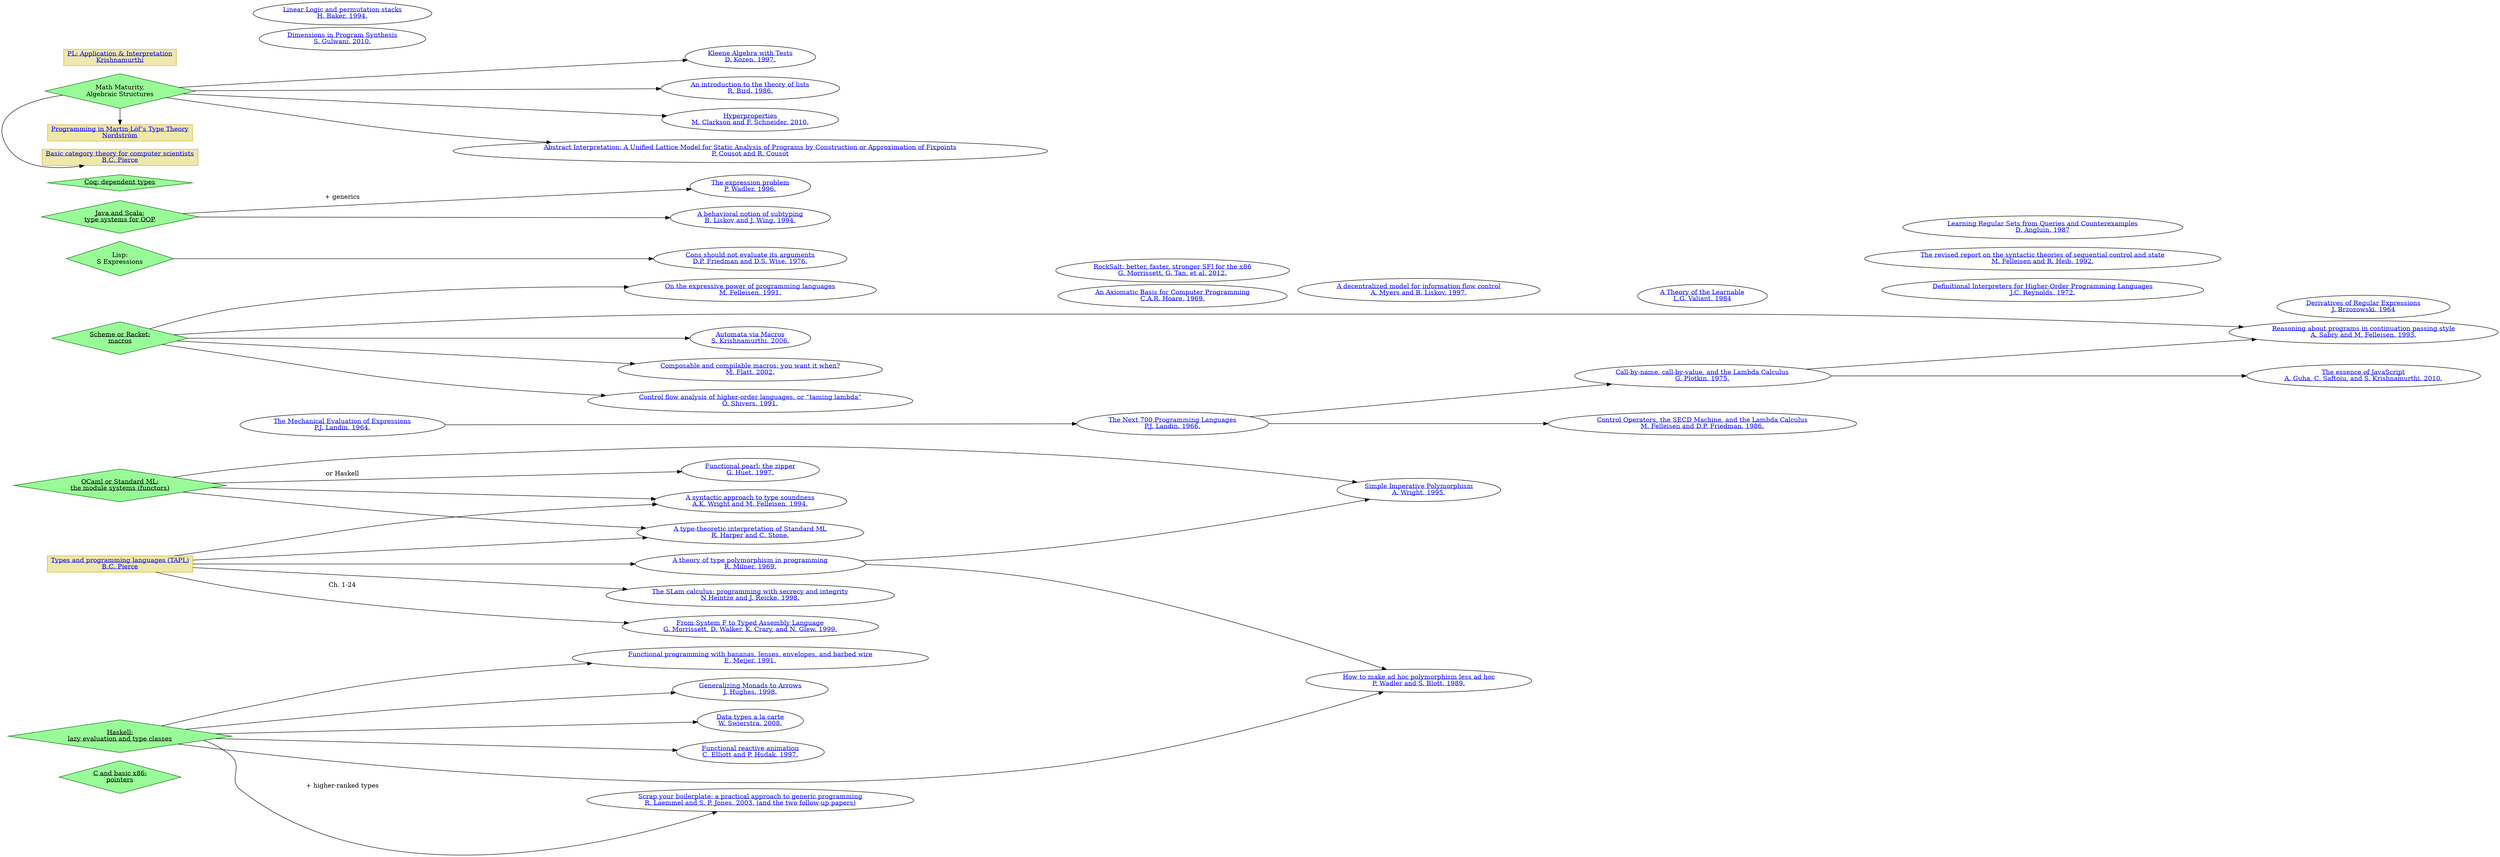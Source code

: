 digraph List {
rankdir=LR;
// rankdir=LR|RL|BT 
node [fontcolor = blue];
// size = "11,100"
// ratio = 10.0

// Contemporary programming languages that you should know
{
    rank = source;
    node [
        shape = diamond, 
        color = darkgreen, 
        fillcolor = palegreen, 
        style=filled,
        fontcolor = black
    ];


    C_x86 [
        label=<<u>C and basic x86:<br/>pointers</u>>
    ];

    OCaml [
        label=<<u>OCaml or Standard ML:<br/>the module systems (functors)</u>>
    ];

    Haskell [
        label=<<u>Haskell:<br/>lazy evaluation and type classes</u>>
    ];

    Scheme [
        label=<<u>Scheme or Racket:<br/>macros</u>>
    ];

    Lisp [
        label=<Lisp:<br/>S Expressions>
    ];

    Java_Scala [
        label=<<u>Java and Scala:<br/>type systems for OOP</u>>
    ];

    Coq [
        label=<<u>Coq: dependent types</u>>
    ];
    
    
    // Other random stuff
    {
        AbstractAlgebra [
            label=<Math Maturity,<br/>Algebraic Structures>
        ];
    }
}


// Books
{
    rank = same;
    node [
        shape = box, 
        color = goldenrod, 
        fillcolor = palegoldenrod, 
        style=filled
    ];

    TAPL [
        label=<<u>Types and programming languages (TAPL)<br/>B.C. Pierce</u>>,
        URL="URL"
    ];

    Basic_category_theory [
        label=<<u>Basic category theory for computer scientists<br/>B.C. Pierce</u>>,
        URL="URL"
    ];
    AbstractAlgebra -> Basic_category_theory;

    Programming_in_M_Type_Theory [
        label=<<u>Programming in Martin-Löf’s Type Theory<br/>Nordström</u>>,
        URL="http://www.cse.chalmers.se/research/group/logic/book/book.pdf"
    ];
    AbstractAlgebra -> Programming_in_M_Type_Theory;

    PL_Application_Interpretation [
        label=<<u>PL: Application &amp; Interpretation<br/>Krishnamurthi</u>>,
        URL="http://cs.brown.edu/courses/cs173/2012/book/book.pdf"
    ]; 
}



// PAPERS!!!
{
    // Semantics

    Friedman1976 [
        label=<<u>Cons should not evaluate its arguments<br/>D.P. Friedman and D.S. Wise. 1976.</u>>,
        URL="https://www.cs.indiana.edu/pub/techreports/TR44.pdf"
    ];
    Lisp -> Friedman1976;

    Reynolds1972 [
        label=<<u>Definitional Interpreters for Higher-Order Programming Languages<br/>J.C. Reynolds. 1972.</u>>,
        URL="https://www.classes.cs.uchicago.edu/archive/2007/fall/22100-1/papers/definterp.pdf"
    ];

    Plotkin1975 [
        label=<<u>Call-by-name, call-by-value, and the Lambda Calculus<br/>G. Plotkin. 1975.</u>>,
        URL="http://homepages.inf.ed.ac.uk/gdp/publications/cbn_cbv_lambda.pdf"
    ];
    Landin1966 -> Plotkin1975;

    Landin1964 [
        label=<<u>The Mechanical Evaluation of Expressions<br/>P.J. Landin. 1964.</u>>,
        URL="https://www.cs.cmu.edu/afs/cs/user/crary/www/819-f09/Landin64.pdf"
    ];

    Landin1966 [
        label=<<u>The Next 700 Programming Languages<br/>P.J. Landin. 1966.</u>>,
        URL="http://homepages.inf.ed.ac.uk/wadler/papers/papers-we-love/landin-next-700.pdf"
    ];
    Landin1964 -> Landin1966;

    Felleisen1986 [
        label=<<u>Control Operators, the SECD Machine, and the Lambda Calculus<br/>M. Felleisen and D.P. Friedman. 1986.</u>>,
        URL="https://www.cs.indiana.edu/ftp/techreports/TR197.pdf"
    ];
    Landin1966 -> Felleisen1986;

    Hoare1969 [
        label=<<u>An Axiomatic Basis for Computer Programming<br/>C.A.R. Hoare. 1969.</u>>,
        URL="https://www.cs.cmu.edu/~crary/819-f09/Hoare69.pdf"
    ];

    Felleisen1991 [
        label=<<u>On the expressive power of programming languages<br/>M. Felleisen. 1991.</u>>,
        URL="https://pdfs.semanticscholar.org/2798/5884a1947b656424b0956f82caeddde546a1.pdf"
    ];
    Scheme -> Felleisen1991;

    Felleisen1992 [
        label=<<u>The revised report on the syntactic theories of sequential control and state<br/>M. Felleisen and R. Heib. 1992.</u>>,
        URL="https://www2.ccs.neu.edu/racket/pubs/tcs92-fh.pdf"
    ];

    Sabry1993 [
        label=<<u>Reasoning about programs in continuation passing style<br/>A. Sabry and M. Felleisen. 1993.</u>>,
        URL="https://www.cs.indiana.edu/~sabry/papers/reasoning-lasc.ps"
    ];
    Scheme -> Sabry1993;
    Plotkin1975 -> Sabry1993;

    Kozen1997 [
        label=<<u>Kleene Algebra with Tests<br/>D. Kozen. 1997.</u>>,
        URL="https://dl.acm.org/citation.cfm?doid=256167.256195"
    ];
    AbstractAlgebra -> Kozen1997;

    Guha2010 [
        label=<<u>The essence of JavaScript<br/>A. Guha, C. Saftoiu, and S. Krishnamurthi. 2010.</u>>,
        URL="https://people.cs.umass.edu/~arjun//papers/2010-guha-ecoop.html"
    ];
    Plotkin1975 -> Guha2010;

    Bird1986 [
        label=<<u>An introduction to the theory of lists<br/>R. Bird. 1986.</u>>,
        URL="https://www.cs.ox.ac.uk/files/3378/PRG56.pdf"
    ];
    AbstractAlgebra -> Bird1986; 



    // Macros

    Krishnamurthi2006 [
        label=<<u>Automata via Macros<br/>S. Krishnamurthi. 2006.</u>>,
        URL="https://cs.brown.edu/~sk/Publications/Papers/Published/sk-automata-macros/paper.pdf"
    ];
    Scheme -> Krishnamurthi2006;

    Flatt2002 [
        label=<<u>Composable and compilable macros: you want it when?<br/>M. Flatt. 2002.</u>>,
        URL="https://www.cs.utah.edu/plt/publications/macromod.pdf"
    ];
    Scheme -> Flatt2002;



    // Type systems: foundations

    Harper [
        label=<<u>A type-theoretic interpretation of Standard ML<br/>R. Harper and C. Stone.</u>>,
        URL="https://www.cs.cmu.edu/~rwh/papers/ttisml/ttisml.pdf"
    ];
    OCaml -> Harper;
    TAPL -> Harper;

    Wright1994 [
        label=<<u>A syntactic approach to type soundness<br/>A.K. Wright and M. Felleisen. 1994.</u>>,
        URL="https://web.eecs.umich.edu/~weimerw/2008-615/reading/wright92syntactic.pdf"
    ];
    OCaml -> Wright1994;
    TAPL -> Wright1994;

    Milner1969 [
        label=<<u>A theory of type polymorphism in programming<br/>R. Milner. 1969.</u>>,
        URL="https://www.sciencedirect.com/science/article/pii/0022000078900144"
    ];
    TAPL -> Milner1969;

    Wadler1989 [
        label=<<u>How to make ad hoc polymorphism less ad hoc<br/>P. Wadler and S. Blott. 1989.</u>>,
        URL="https://dl.acm.org/citation.cfm?doid=75277.75283"
    ];
    Milner1969 -> Wadler1989;
    Haskell -> Wadler1989;

    Wright1995 [
        label=<<u>Simple Imperative Polymorphism<br/>A. Wright. 1995.</u>>,
        URL="https://pdfs.semanticscholar.org/fd1d/87c648622ebbc7f086b26c23a947889bb90d.pdf"
    ];
    OCaml -> Wright1995;
    Milner1969 -> Wright1995;


    // Type systems: applications

    Morrissett2012 [
        label=<<u>RockSalt: better, faster, stronger SFI for the x86<br/>G. Morrissett, G. Tan, et al. 2012.</u>>,
        URL="http://www.cse.psu.edu/~gxt29/papers/rocksalt.pdf"
    ];

    Morrissett1999 [
        label=<<u>From System F to Typed Assembly Language<br/>G. Morrissett, D. Walker, K. Crary, and N. Glew. 1999.</u>>,
        URL="https://www.cs.princeton.edu/~dpw/papers/tal-toplas.pdf"
    ];
    TAPL -> Morrissett1999 [label="Ch. 1-24"];


    // Language-based security

    Heintze1998 [
        label=<<u>The SLam calculus: programming with secrecy and integrity<br/>N Heintze and J. Reicke. 1998.</u>>,
        URL="https://dl.acm.org/citation.cfm?id=268976"
    ];
    TAPL -> Heintze1998;

    Myers1997 [
        label=<<u>A decentralized model for information flow control<br/>A. Myers and B. Liskov. 1997.</u>>,
        URL="https://dl.acm.org/citation.cfm?id=266669"
    ];

    Clarkson2010 [
        label=<<u>Hyperproperties<br/>M. Clarkson and F. Schneider. 2010.</u>>,
        URL="https://www.cs.cornell.edu/fbs/publications/HyperpropertiesCSFW.pdf"
    ];
    AbstractAlgebra -> Clarkson2010;


    // Program Analysis

    Shivers1991 [
        label=<<u>Control flow analysis of higher-order languages, or “taming lambda”<br/>O. Shivers. 1991.</u>>,
        URL="http://www.ccs.neu.edu/home/shivers/papers/diss.pdf"
    ];
    Scheme -> Shivers1991;

    Cousot1977 [
        label=<<u>Abstract Interpretation: A Unified Lattice Model for Static Analysis of Programs by Construction or Approximation of Fixpoints<br/>P. Cousot and R. Cousot</u>>,
        URL="https://www.di.ens.fr/~cousot/COUSOTpapers/publications.www/CousotCousot-POPL-77-ACM-p238--252-1977.pdf"
    ];
    AbstractAlgebra -> Cousot1977;


    // Functional Programming

    Meijer1991 [
        label=<<u>Functional programming with bananas, lenses, envelopes, and barbed wire<br/>E. Meijer. 1991.</u>>,
        URL="https://maartenfokkinga.github.io/utwente/mmf91m.pdf"
    ];
    Haskell -> Meijer1991;

    Hughes1998 [
        label=<<u>Generalizing Monads to Arrows<br/>J. Hughes. 1998.</u>>,
        URL="http://www.cse.chalmers.se/~rjmh/Papers/arrows.pdf"
    ];
    Haskell -> Hughes1998;

    Huet1997 [
        label=<<u>Functional pearl: the zipper<br/>G. Huet. 1997.</u>>,
        URL="https://www.st.cs.uni-saarland.de/edu/seminare/2005/advanced-fp/docs/huet-zipper.pdf"
    ];
    OCaml -> Huet1997 [label = "or Haskell"];

    Swierstra2008 [
        label=<<u>Data types a la carte<br/>W. Swierstra. 2008.</u>>,
        URL="http://www.cs.ru.nl/~W.Swierstra/Publications/DataTypesALaCarte.pdf"
    ];
    Haskell -> Swierstra2008;

    Elliott1997 [
        label=<<u>Functional reactive animation<br/>C. Elliott and P. Hudak. 1997.</u>>,
        URL="https://dl.acm.org/citation.cfm?doid=258948.258973"
    ];
    Haskell -> Elliott1997

    Laemmel2003 [
        label=<<u>Scrap your boilerplate: a practical approach to generic programming<br/>R. Laemmel and S. P. Jones. 2003. (and the two follow-up papers)</u>>,
        URL="https://www.microsoft.com/en-us/research/publication/scrap-your-boilerplate-a-practical-approach-to-generic-programming/"
    ];
    Haskell -> Laemmel2003 [label = "+ higher-ranked types"];



    // Object Oriented Programming

    Wadler1996 [
        label=<<u>The expression problem<br/>P. Wadler. 1996.</u>>,
        URL="http://homepages.inf.ed.ac.uk/wadler/papers/expression/expression.txt"
    ];
    Java_Scala -> Wadler1996 [label = "+ generics"];

    Liskov1994 [
        label=<<u>A behavioral notion of subtyping<br/>B. Liskov and J. Wing. 1994.</u>>,
        URL="https://dl.acm.org/citation.cfm?doid=197320.197383"
    ];
    Java_Scala -> Liskov1994;


    // Learning Theory

    Valiant1984 [
        label=<<u>A Theory of the Learnable<br/>L.G. Valiant. 1984</u>>,
        URL="http://web.mit.edu/6.435/www/Valiant84.pdf"
    ];

    Angluin1987 [
        label=<<u>Learning Regular Sets from Queries and Counterexamples<br/>D. Angluin. 1987</u>>,
        URL="http://people.eecs.berkeley.edu/~dawnsong/teaching/s10/papers/angluin87.pdf"
    ];



    // Regular Languages and Finite Automata

    Brzozowski1964 [
        label=<<u>Derivatives of Regular Expressions<br/>J. Brzozowski. 1964</u>>,
        URL="https://dl.acm.org/citation.cfm?id=321249"
    ];



    // Program Synthesis

    Gulwani2010 [
        label=<<u>Dimensions in Program Synthesis<br/>S. Gulwani. 2010.</u>>,
        URL="https://dl.acm.org/citation.cfm?id=1836091"
    ];



    // Linear Logic

    Baker1994 [
        label=<<u>Linear Logic and permutation stacks<br/>H. Baker. 1994.</u>>,
        URL="http://home.pipeline.com/~hbaker1/ForthStack.html"
    ];
}
}

